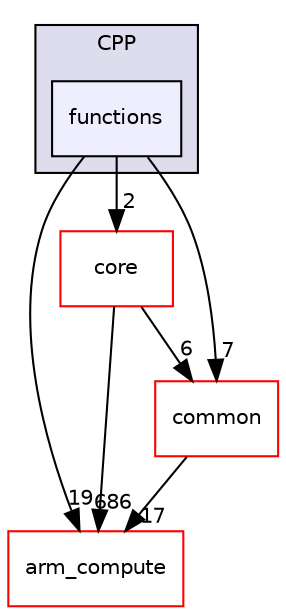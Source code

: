 digraph "src/runtime/CPP/functions" {
  compound=true
  node [ fontsize="10", fontname="Helvetica"];
  edge [ labelfontsize="10", labelfontname="Helvetica"];
  subgraph clusterdir_9240672d44dfdb0f539b385a1f058d2d {
    graph [ bgcolor="#ddddee", pencolor="black", label="CPP" fontname="Helvetica", fontsize="10", URL="dir_9240672d44dfdb0f539b385a1f058d2d.xhtml"]
  dir_8f7fe1d9d655d949f37b90c9cd0a7992 [shape=box, label="functions", style="filled", fillcolor="#eeeeff", pencolor="black", URL="dir_8f7fe1d9d655d949f37b90c9cd0a7992.xhtml"];
  }
  dir_214608ef36d61442cb2b0c1c4e9a7def [shape=box label="arm_compute" fillcolor="white" style="filled" color="red" URL="dir_214608ef36d61442cb2b0c1c4e9a7def.xhtml"];
  dir_aebb8dcc11953d78e620bbef0b9e2183 [shape=box label="core" fillcolor="white" style="filled" color="red" URL="dir_aebb8dcc11953d78e620bbef0b9e2183.xhtml"];
  dir_fdedb0aba14d44ce9d99bc100e026e6a [shape=box label="common" fillcolor="white" style="filled" color="red" URL="dir_fdedb0aba14d44ce9d99bc100e026e6a.xhtml"];
  dir_8f7fe1d9d655d949f37b90c9cd0a7992->dir_214608ef36d61442cb2b0c1c4e9a7def [headlabel="19", labeldistance=1.5 headhref="dir_000538_000000.xhtml"];
  dir_8f7fe1d9d655d949f37b90c9cd0a7992->dir_aebb8dcc11953d78e620bbef0b9e2183 [headlabel="2", labeldistance=1.5 headhref="dir_000538_000017.xhtml"];
  dir_8f7fe1d9d655d949f37b90c9cd0a7992->dir_fdedb0aba14d44ce9d99bc100e026e6a [headlabel="7", labeldistance=1.5 headhref="dir_000538_000016.xhtml"];
  dir_aebb8dcc11953d78e620bbef0b9e2183->dir_214608ef36d61442cb2b0c1c4e9a7def [headlabel="686", labeldistance=1.5 headhref="dir_000017_000000.xhtml"];
  dir_aebb8dcc11953d78e620bbef0b9e2183->dir_fdedb0aba14d44ce9d99bc100e026e6a [headlabel="6", labeldistance=1.5 headhref="dir_000017_000016.xhtml"];
  dir_fdedb0aba14d44ce9d99bc100e026e6a->dir_214608ef36d61442cb2b0c1c4e9a7def [headlabel="17", labeldistance=1.5 headhref="dir_000016_000000.xhtml"];
}
